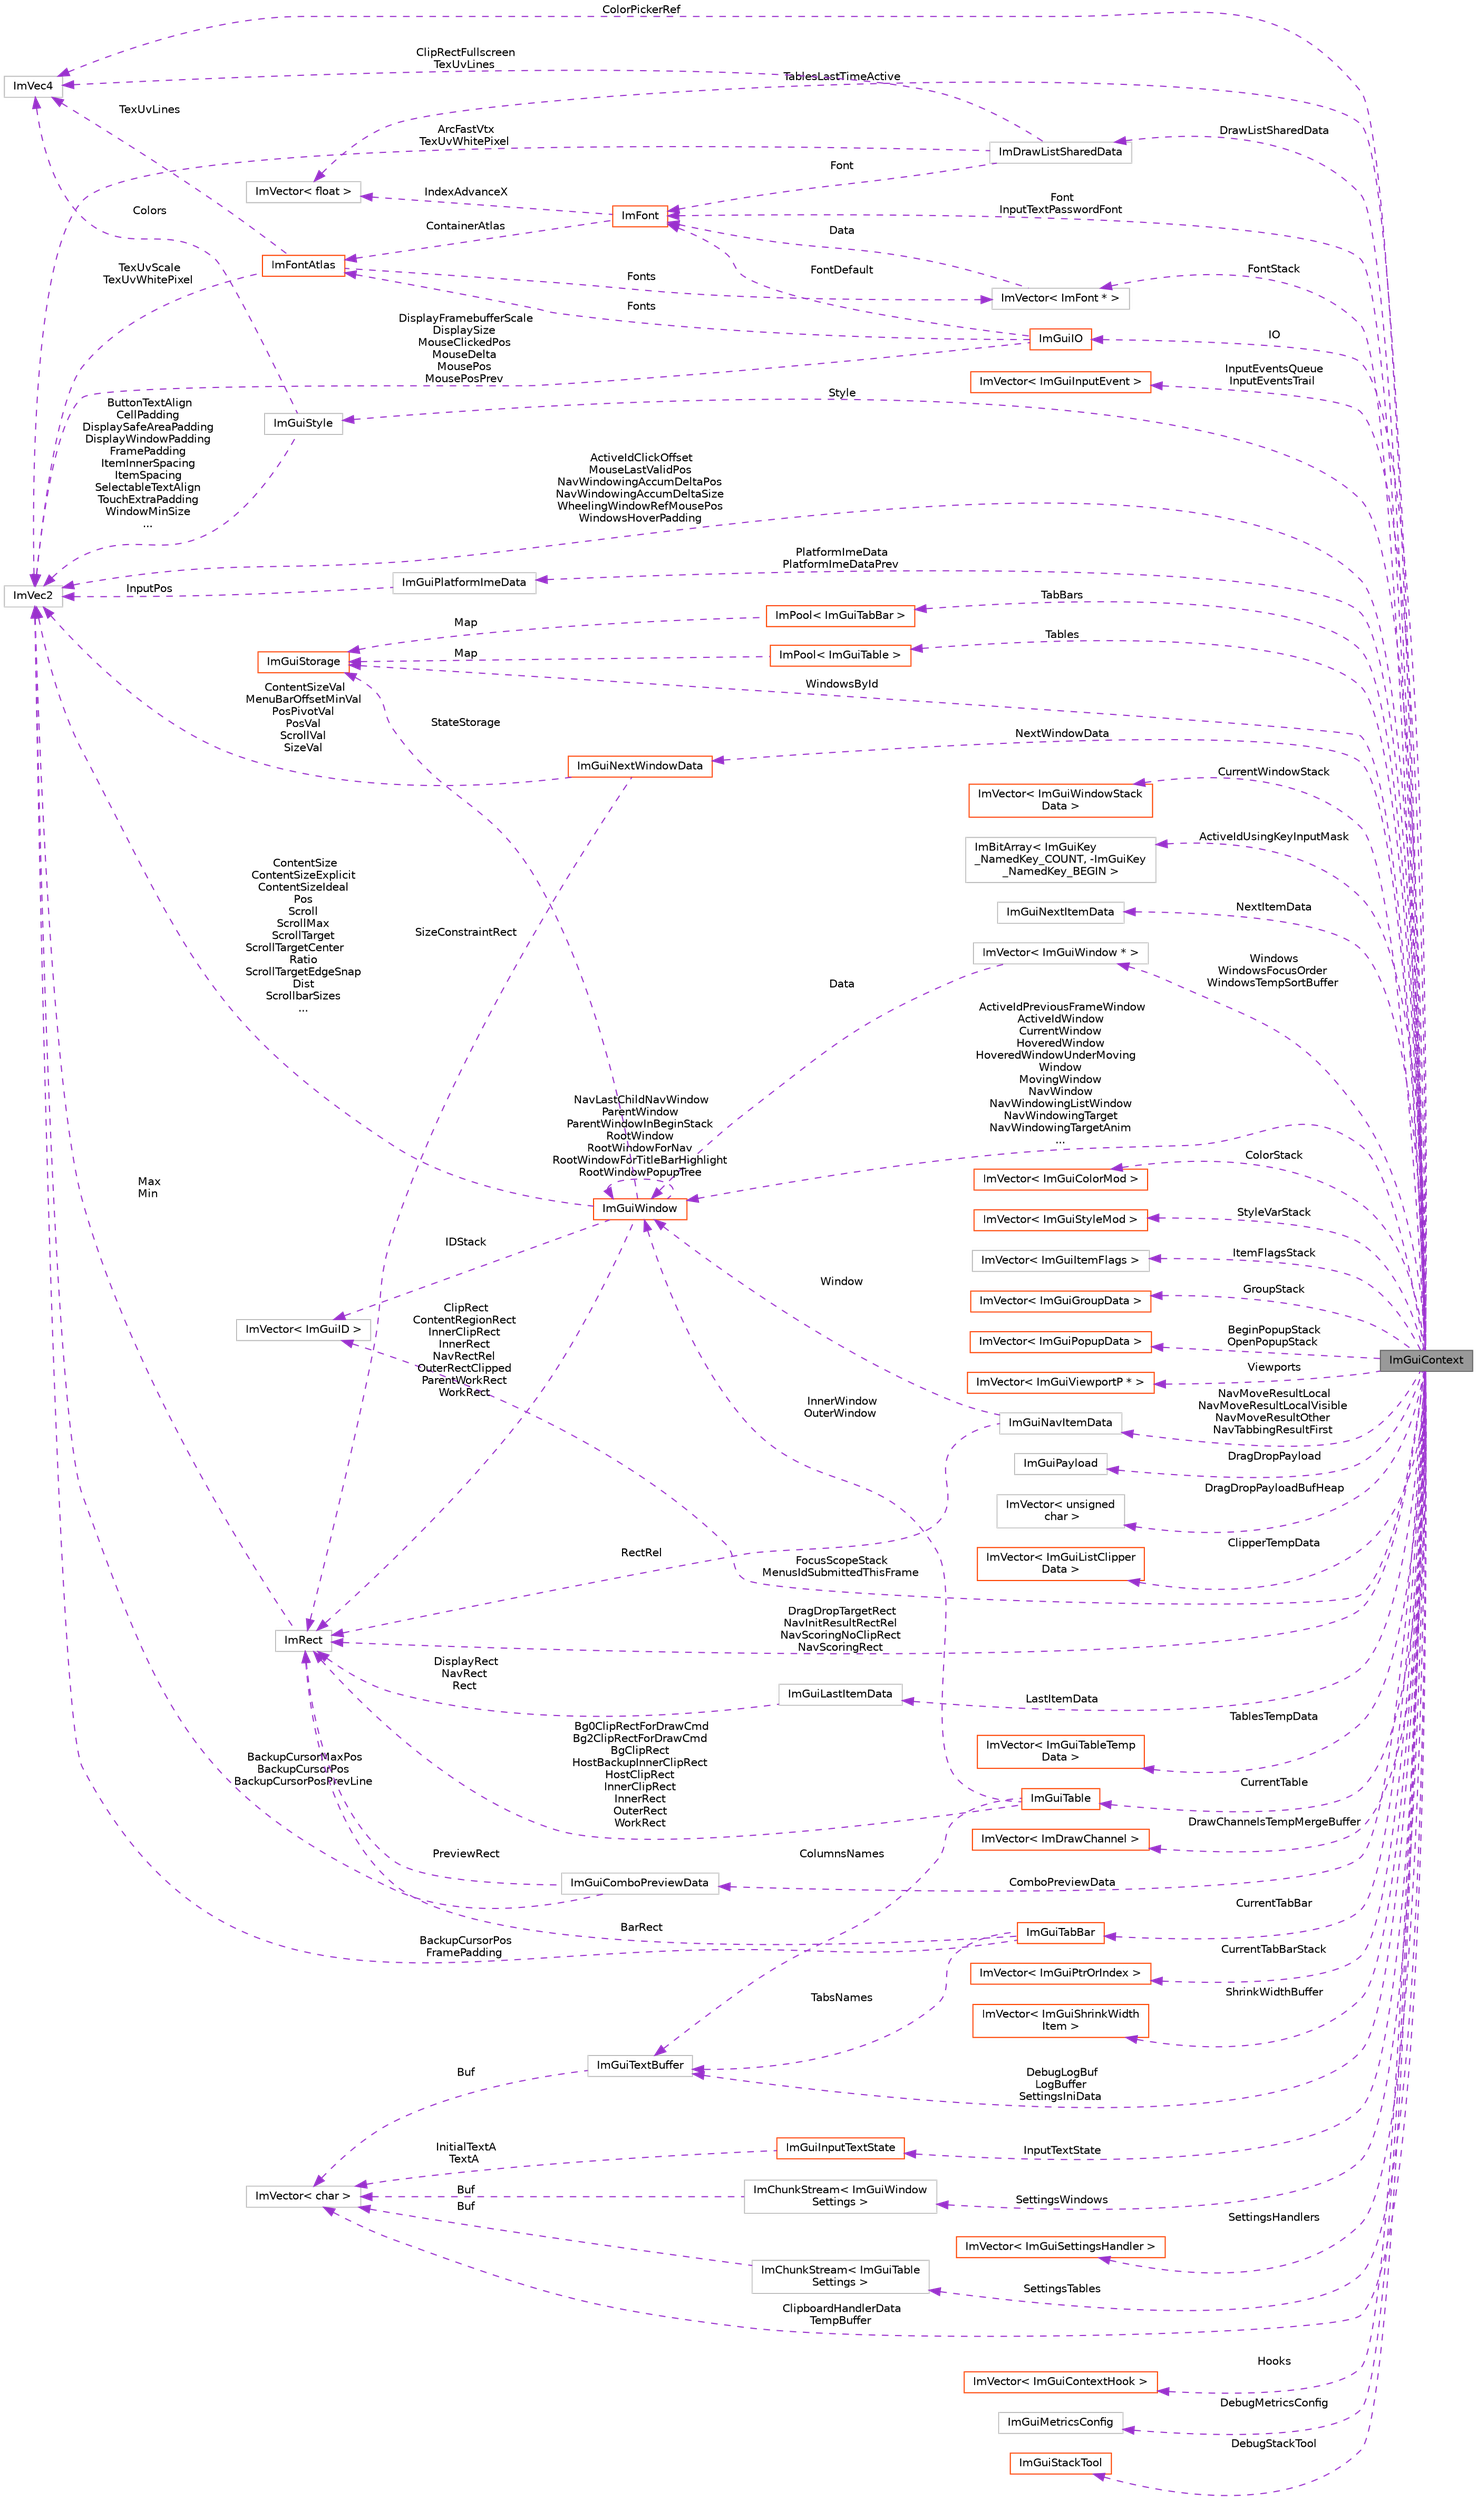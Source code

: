digraph "ImGuiContext"
{
 // LATEX_PDF_SIZE
  bgcolor="transparent";
  edge [fontname=Helvetica,fontsize=10,labelfontname=Helvetica,labelfontsize=10];
  node [fontname=Helvetica,fontsize=10,shape=box,height=0.2,width=0.4];
  rankdir="LR";
  Node1 [label="ImGuiContext",height=0.2,width=0.4,color="gray40", fillcolor="grey60", style="filled", fontcolor="black",tooltip=" "];
  Node2 -> Node1 [dir="back",color="darkorchid3",style="dashed",label=" IO" ];
  Node2 [label="ImGuiIO",height=0.2,width=0.4,color="orangered", fillcolor="white", style="filled",URL="$struct_im_gui_i_o.html",tooltip=" "];
  Node3 -> Node2 [dir="back",color="darkorchid3",style="dashed",label=" DisplayFramebufferScale\nDisplaySize\nMouseClickedPos\nMouseDelta\nMousePos\nMousePosPrev" ];
  Node3 [label="ImVec2",height=0.2,width=0.4,color="grey75", fillcolor="white", style="filled",URL="$struct_im_vec2.html",tooltip=" "];
  Node4 -> Node2 [dir="back",color="darkorchid3",style="dashed",label=" Fonts" ];
  Node4 [label="ImFontAtlas",height=0.2,width=0.4,color="orangered", fillcolor="white", style="filled",URL="$struct_im_font_atlas.html",tooltip=" "];
  Node3 -> Node4 [dir="back",color="darkorchid3",style="dashed",label=" TexUvScale\nTexUvWhitePixel" ];
  Node5 -> Node4 [dir="back",color="darkorchid3",style="dashed",label=" Fonts" ];
  Node5 [label="ImVector\< ImFont * \>",height=0.2,width=0.4,color="grey75", fillcolor="white", style="filled",URL="$struct_im_vector.html",tooltip=" "];
  Node6 -> Node5 [dir="back",color="darkorchid3",style="dashed",label=" Data" ];
  Node6 [label="ImFont",height=0.2,width=0.4,color="orangered", fillcolor="white", style="filled",URL="$struct_im_font.html",tooltip=" "];
  Node7 -> Node6 [dir="back",color="darkorchid3",style="dashed",label=" IndexAdvanceX" ];
  Node7 [label="ImVector\< float \>",height=0.2,width=0.4,color="grey75", fillcolor="white", style="filled",URL="$struct_im_vector.html",tooltip=" "];
  Node4 -> Node6 [dir="back",color="darkorchid3",style="dashed",label=" ContainerAtlas" ];
  Node15 -> Node4 [dir="back",color="darkorchid3",style="dashed",label=" TexUvLines" ];
  Node15 [label="ImVec4",height=0.2,width=0.4,color="grey75", fillcolor="white", style="filled",URL="$struct_im_vec4.html",tooltip=" "];
  Node6 -> Node2 [dir="back",color="darkorchid3",style="dashed",label=" FontDefault" ];
  Node18 -> Node1 [dir="back",color="darkorchid3",style="dashed",label=" InputEventsQueue\nInputEventsTrail" ];
  Node18 [label="ImVector\< ImGuiInputEvent \>",height=0.2,width=0.4,color="orangered", fillcolor="white", style="filled",URL="$struct_im_vector.html",tooltip=" "];
  Node26 -> Node1 [dir="back",color="darkorchid3",style="dashed",label=" Style" ];
  Node26 [label="ImGuiStyle",height=0.2,width=0.4,color="grey75", fillcolor="white", style="filled",URL="$struct_im_gui_style.html",tooltip=" "];
  Node3 -> Node26 [dir="back",color="darkorchid3",style="dashed",label=" ButtonTextAlign\nCellPadding\nDisplaySafeAreaPadding\nDisplayWindowPadding\nFramePadding\nItemInnerSpacing\nItemSpacing\nSelectableTextAlign\nTouchExtraPadding\nWindowMinSize\n..." ];
  Node15 -> Node26 [dir="back",color="darkorchid3",style="dashed",label=" Colors" ];
  Node6 -> Node1 [dir="back",color="darkorchid3",style="dashed",label=" Font\nInputTextPasswordFont" ];
  Node27 -> Node1 [dir="back",color="darkorchid3",style="dashed",label=" DrawListSharedData" ];
  Node27 [label="ImDrawListSharedData",height=0.2,width=0.4,color="grey75", fillcolor="white", style="filled",URL="$struct_im_draw_list_shared_data.html",tooltip=" "];
  Node3 -> Node27 [dir="back",color="darkorchid3",style="dashed",label=" ArcFastVtx\nTexUvWhitePixel" ];
  Node6 -> Node27 [dir="back",color="darkorchid3",style="dashed",label=" Font" ];
  Node15 -> Node27 [dir="back",color="darkorchid3",style="dashed",label=" ClipRectFullscreen\nTexUvLines" ];
  Node28 -> Node1 [dir="back",color="darkorchid3",style="dashed",label=" Windows\nWindowsFocusOrder\nWindowsTempSortBuffer" ];
  Node28 [label="ImVector\< ImGuiWindow * \>",height=0.2,width=0.4,color="grey75", fillcolor="white", style="filled",URL="$struct_im_vector.html",tooltip=" "];
  Node29 -> Node28 [dir="back",color="darkorchid3",style="dashed",label=" Data" ];
  Node29 [label="ImGuiWindow",height=0.2,width=0.4,color="orangered", fillcolor="white", style="filled",URL="$struct_im_gui_window.html",tooltip=" "];
  Node3 -> Node29 [dir="back",color="darkorchid3",style="dashed",label=" ContentSize\nContentSizeExplicit\nContentSizeIdeal\nPos\nScroll\nScrollMax\nScrollTarget\nScrollTargetCenter\lRatio\nScrollTargetEdgeSnap\lDist\nScrollbarSizes\n..." ];
  Node48 -> Node29 [dir="back",color="darkorchid3",style="dashed",label=" IDStack" ];
  Node48 [label="ImVector\< ImGuiID \>",height=0.2,width=0.4,color="grey75", fillcolor="white", style="filled",URL="$struct_im_vector.html",tooltip=" "];
  Node56 -> Node29 [dir="back",color="darkorchid3",style="dashed",label=" ClipRect\nContentRegionRect\nInnerClipRect\nInnerRect\nNavRectRel\nOuterRectClipped\nParentWorkRect\nWorkRect" ];
  Node56 [label="ImRect",height=0.2,width=0.4,color="grey75", fillcolor="white", style="filled",URL="$struct_im_rect.html",tooltip=" "];
  Node3 -> Node56 [dir="back",color="darkorchid3",style="dashed",label=" Max\nMin" ];
  Node52 -> Node29 [dir="back",color="darkorchid3",style="dashed",label=" StateStorage" ];
  Node52 [label="ImGuiStorage",height=0.2,width=0.4,color="orangered", fillcolor="white", style="filled",URL="$struct_im_gui_storage.html",tooltip=" "];
  Node29 -> Node29 [dir="back",color="darkorchid3",style="dashed",label=" NavLastChildNavWindow\nParentWindow\nParentWindowInBeginStack\nRootWindow\nRootWindowForNav\nRootWindowForTitleBarHighlight\nRootWindowPopupTree" ];
  Node61 -> Node1 [dir="back",color="darkorchid3",style="dashed",label=" CurrentWindowStack" ];
  Node61 [label="ImVector\< ImGuiWindowStack\lData \>",height=0.2,width=0.4,color="orangered", fillcolor="white", style="filled",URL="$struct_im_vector.html",tooltip=" "];
  Node52 -> Node1 [dir="back",color="darkorchid3",style="dashed",label=" WindowsById" ];
  Node3 -> Node1 [dir="back",color="darkorchid3",style="dashed",label=" ActiveIdClickOffset\nMouseLastValidPos\nNavWindowingAccumDeltaPos\nNavWindowingAccumDeltaSize\nWheelingWindowRefMousePos\nWindowsHoverPadding" ];
  Node29 -> Node1 [dir="back",color="darkorchid3",style="dashed",label=" ActiveIdPreviousFrameWindow\nActiveIdWindow\nCurrentWindow\nHoveredWindow\nHoveredWindowUnderMoving\lWindow\nMovingWindow\nNavWindow\nNavWindowingListWindow\nNavWindowingTarget\nNavWindowingTargetAnim\n..." ];
  Node65 -> Node1 [dir="back",color="darkorchid3",style="dashed",label=" ActiveIdUsingKeyInputMask" ];
  Node65 [label="ImBitArray\< ImGuiKey\l_NamedKey_COUNT, -ImGuiKey\l_NamedKey_BEGIN \>",height=0.2,width=0.4,color="grey75", fillcolor="white", style="filled",URL="$struct_im_bit_array.html",tooltip=" "];
  Node66 -> Node1 [dir="back",color="darkorchid3",style="dashed",label=" NextItemData" ];
  Node66 [label="ImGuiNextItemData",height=0.2,width=0.4,color="grey75", fillcolor="white", style="filled",URL="$struct_im_gui_next_item_data.html",tooltip=" "];
  Node63 -> Node1 [dir="back",color="darkorchid3",style="dashed",label=" LastItemData" ];
  Node63 [label="ImGuiLastItemData",height=0.2,width=0.4,color="grey75", fillcolor="white", style="filled",URL="$struct_im_gui_last_item_data.html",tooltip=" "];
  Node56 -> Node63 [dir="back",color="darkorchid3",style="dashed",label=" DisplayRect\nNavRect\nRect" ];
  Node67 -> Node1 [dir="back",color="darkorchid3",style="dashed",label=" NextWindowData" ];
  Node67 [label="ImGuiNextWindowData",height=0.2,width=0.4,color="orangered", fillcolor="white", style="filled",URL="$struct_im_gui_next_window_data.html",tooltip=" "];
  Node3 -> Node67 [dir="back",color="darkorchid3",style="dashed",label=" ContentSizeVal\nMenuBarOffsetMinVal\nPosPivotVal\nPosVal\nScrollVal\nSizeVal" ];
  Node56 -> Node67 [dir="back",color="darkorchid3",style="dashed",label=" SizeConstraintRect" ];
  Node69 -> Node1 [dir="back",color="darkorchid3",style="dashed",label=" ColorStack" ];
  Node69 [label="ImVector\< ImGuiColorMod \>",height=0.2,width=0.4,color="orangered", fillcolor="white", style="filled",URL="$struct_im_vector.html",tooltip=" "];
  Node71 -> Node1 [dir="back",color="darkorchid3",style="dashed",label=" StyleVarStack" ];
  Node71 [label="ImVector\< ImGuiStyleMod \>",height=0.2,width=0.4,color="orangered", fillcolor="white", style="filled",URL="$struct_im_vector.html",tooltip=" "];
  Node5 -> Node1 [dir="back",color="darkorchid3",style="dashed",label=" FontStack" ];
  Node48 -> Node1 [dir="back",color="darkorchid3",style="dashed",label=" FocusScopeStack\nMenusIdSubmittedThisFrame" ];
  Node73 -> Node1 [dir="back",color="darkorchid3",style="dashed",label=" ItemFlagsStack" ];
  Node73 [label="ImVector\< ImGuiItemFlags \>",height=0.2,width=0.4,color="grey75", fillcolor="white", style="filled",URL="$struct_im_vector.html",tooltip=" "];
  Node74 -> Node1 [dir="back",color="darkorchid3",style="dashed",label=" GroupStack" ];
  Node74 [label="ImVector\< ImGuiGroupData \>",height=0.2,width=0.4,color="orangered", fillcolor="white", style="filled",URL="$struct_im_vector.html",tooltip=" "];
  Node76 -> Node1 [dir="back",color="darkorchid3",style="dashed",label=" BeginPopupStack\nOpenPopupStack" ];
  Node76 [label="ImVector\< ImGuiPopupData \>",height=0.2,width=0.4,color="orangered", fillcolor="white", style="filled",URL="$struct_im_vector.html",tooltip=" "];
  Node78 -> Node1 [dir="back",color="darkorchid3",style="dashed",label=" Viewports" ];
  Node78 [label="ImVector\< ImGuiViewportP * \>",height=0.2,width=0.4,color="orangered", fillcolor="white", style="filled",URL="$struct_im_vector.html",tooltip=" "];
  Node56 -> Node1 [dir="back",color="darkorchid3",style="dashed",label=" DragDropTargetRect\nNavInitResultRectRel\nNavScoringNoClipRect\nNavScoringRect" ];
  Node79 -> Node1 [dir="back",color="darkorchid3",style="dashed",label=" NavMoveResultLocal\nNavMoveResultLocalVisible\nNavMoveResultOther\nNavTabbingResultFirst" ];
  Node79 [label="ImGuiNavItemData",height=0.2,width=0.4,color="grey75", fillcolor="white", style="filled",URL="$struct_im_gui_nav_item_data.html",tooltip=" "];
  Node29 -> Node79 [dir="back",color="darkorchid3",style="dashed",label=" Window" ];
  Node56 -> Node79 [dir="back",color="darkorchid3",style="dashed",label=" RectRel" ];
  Node80 -> Node1 [dir="back",color="darkorchid3",style="dashed",label=" DragDropPayload" ];
  Node80 [label="ImGuiPayload",height=0.2,width=0.4,color="grey75", fillcolor="white", style="filled",URL="$struct_im_gui_payload.html",tooltip=" "];
  Node81 -> Node1 [dir="back",color="darkorchid3",style="dashed",label=" DragDropPayloadBufHeap" ];
  Node81 [label="ImVector\< unsigned\l char \>",height=0.2,width=0.4,color="grey75", fillcolor="white", style="filled",URL="$struct_im_vector.html",tooltip=" "];
  Node82 -> Node1 [dir="back",color="darkorchid3",style="dashed",label=" ClipperTempData" ];
  Node82 [label="ImVector\< ImGuiListClipper\lData \>",height=0.2,width=0.4,color="orangered", fillcolor="white", style="filled",URL="$struct_im_vector.html",tooltip=" "];
  Node87 -> Node1 [dir="back",color="darkorchid3",style="dashed",label=" CurrentTable" ];
  Node87 [label="ImGuiTable",height=0.2,width=0.4,color="orangered", fillcolor="white", style="filled",URL="$struct_im_gui_table.html",tooltip=" "];
  Node56 -> Node87 [dir="back",color="darkorchid3",style="dashed",label=" Bg0ClipRectForDrawCmd\nBg2ClipRectForDrawCmd\nBgClipRect\nHostBackupInnerClipRect\nHostClipRect\nInnerClipRect\nInnerRect\nOuterRect\nWorkRect" ];
  Node29 -> Node87 [dir="back",color="darkorchid3",style="dashed",label=" InnerWindow\nOuterWindow" ];
  Node94 -> Node87 [dir="back",color="darkorchid3",style="dashed",label=" ColumnsNames" ];
  Node94 [label="ImGuiTextBuffer",height=0.2,width=0.4,color="grey75", fillcolor="white", style="filled",URL="$struct_im_gui_text_buffer.html",tooltip=" "];
  Node95 -> Node94 [dir="back",color="darkorchid3",style="dashed",label=" Buf" ];
  Node95 [label="ImVector\< char \>",height=0.2,width=0.4,color="grey75", fillcolor="white", style="filled",URL="$struct_im_vector.html",tooltip=" "];
  Node101 -> Node1 [dir="back",color="darkorchid3",style="dashed",label=" TablesTempData" ];
  Node101 [label="ImVector\< ImGuiTableTemp\lData \>",height=0.2,width=0.4,color="orangered", fillcolor="white", style="filled",URL="$struct_im_vector.html",tooltip=" "];
  Node102 -> Node1 [dir="back",color="darkorchid3",style="dashed",label=" Tables" ];
  Node102 [label="ImPool\< ImGuiTable \>",height=0.2,width=0.4,color="orangered", fillcolor="white", style="filled",URL="$struct_im_pool.html",tooltip=" "];
  Node52 -> Node102 [dir="back",color="darkorchid3",style="dashed",label=" Map" ];
  Node7 -> Node1 [dir="back",color="darkorchid3",style="dashed",label=" TablesLastTimeActive" ];
  Node43 -> Node1 [dir="back",color="darkorchid3",style="dashed",label=" DrawChannelsTempMergeBuffer" ];
  Node43 [label="ImVector\< ImDrawChannel \>",height=0.2,width=0.4,color="orangered", fillcolor="white", style="filled",URL="$struct_im_vector.html",tooltip=" "];
  Node104 -> Node1 [dir="back",color="darkorchid3",style="dashed",label=" CurrentTabBar" ];
  Node104 [label="ImGuiTabBar",height=0.2,width=0.4,color="orangered", fillcolor="white", style="filled",URL="$struct_im_gui_tab_bar.html",tooltip=" "];
  Node56 -> Node104 [dir="back",color="darkorchid3",style="dashed",label=" BarRect" ];
  Node3 -> Node104 [dir="back",color="darkorchid3",style="dashed",label=" BackupCursorPos\nFramePadding" ];
  Node94 -> Node104 [dir="back",color="darkorchid3",style="dashed",label=" TabsNames" ];
  Node107 -> Node1 [dir="back",color="darkorchid3",style="dashed",label=" TabBars" ];
  Node107 [label="ImPool\< ImGuiTabBar \>",height=0.2,width=0.4,color="orangered", fillcolor="white", style="filled",URL="$struct_im_pool.html",tooltip=" "];
  Node52 -> Node107 [dir="back",color="darkorchid3",style="dashed",label=" Map" ];
  Node109 -> Node1 [dir="back",color="darkorchid3",style="dashed",label=" CurrentTabBarStack" ];
  Node109 [label="ImVector\< ImGuiPtrOrIndex \>",height=0.2,width=0.4,color="orangered", fillcolor="white", style="filled",URL="$struct_im_vector.html",tooltip=" "];
  Node111 -> Node1 [dir="back",color="darkorchid3",style="dashed",label=" ShrinkWidthBuffer" ];
  Node111 [label="ImVector\< ImGuiShrinkWidth\lItem \>",height=0.2,width=0.4,color="orangered", fillcolor="white", style="filled",URL="$struct_im_vector.html",tooltip=" "];
  Node113 -> Node1 [dir="back",color="darkorchid3",style="dashed",label=" InputTextState" ];
  Node113 [label="ImGuiInputTextState",height=0.2,width=0.4,color="orangered", fillcolor="white", style="filled",URL="$struct_im_gui_input_text_state.html",tooltip=" "];
  Node95 -> Node113 [dir="back",color="darkorchid3",style="dashed",label=" InitialTextA\nTextA" ];
  Node15 -> Node1 [dir="back",color="darkorchid3",style="dashed",label=" ColorPickerRef" ];
  Node114 -> Node1 [dir="back",color="darkorchid3",style="dashed",label=" ComboPreviewData" ];
  Node114 [label="ImGuiComboPreviewData",height=0.2,width=0.4,color="grey75", fillcolor="white", style="filled",URL="$struct_im_gui_combo_preview_data.html",tooltip=" "];
  Node56 -> Node114 [dir="back",color="darkorchid3",style="dashed",label=" PreviewRect" ];
  Node3 -> Node114 [dir="back",color="darkorchid3",style="dashed",label=" BackupCursorMaxPos\nBackupCursorPos\nBackupCursorPosPrevLine" ];
  Node95 -> Node1 [dir="back",color="darkorchid3",style="dashed",label=" ClipboardHandlerData\nTempBuffer" ];
  Node115 -> Node1 [dir="back",color="darkorchid3",style="dashed",label=" PlatformImeData\nPlatformImeDataPrev" ];
  Node115 [label="ImGuiPlatformImeData",height=0.2,width=0.4,color="grey75", fillcolor="white", style="filled",URL="$struct_im_gui_platform_ime_data.html",tooltip=" "];
  Node3 -> Node115 [dir="back",color="darkorchid3",style="dashed",label=" InputPos" ];
  Node94 -> Node1 [dir="back",color="darkorchid3",style="dashed",label=" DebugLogBuf\nLogBuffer\nSettingsIniData" ];
  Node116 -> Node1 [dir="back",color="darkorchid3",style="dashed",label=" SettingsHandlers" ];
  Node116 [label="ImVector\< ImGuiSettingsHandler \>",height=0.2,width=0.4,color="orangered", fillcolor="white", style="filled",URL="$struct_im_vector.html",tooltip=" "];
  Node118 -> Node1 [dir="back",color="darkorchid3",style="dashed",label=" SettingsWindows" ];
  Node118 [label="ImChunkStream\< ImGuiWindow\lSettings \>",height=0.2,width=0.4,color="grey75", fillcolor="white", style="filled",URL="$struct_im_chunk_stream.html",tooltip=" "];
  Node95 -> Node118 [dir="back",color="darkorchid3",style="dashed",label=" Buf" ];
  Node119 -> Node1 [dir="back",color="darkorchid3",style="dashed",label=" SettingsTables" ];
  Node119 [label="ImChunkStream\< ImGuiTable\lSettings \>",height=0.2,width=0.4,color="grey75", fillcolor="white", style="filled",URL="$struct_im_chunk_stream.html",tooltip=" "];
  Node95 -> Node119 [dir="back",color="darkorchid3",style="dashed",label=" Buf" ];
  Node120 -> Node1 [dir="back",color="darkorchid3",style="dashed",label=" Hooks" ];
  Node120 [label="ImVector\< ImGuiContextHook \>",height=0.2,width=0.4,color="orangered", fillcolor="white", style="filled",URL="$struct_im_vector.html",tooltip=" "];
  Node122 -> Node1 [dir="back",color="darkorchid3",style="dashed",label=" DebugMetricsConfig" ];
  Node122 [label="ImGuiMetricsConfig",height=0.2,width=0.4,color="grey75", fillcolor="white", style="filled",URL="$struct_im_gui_metrics_config.html",tooltip=" "];
  Node123 -> Node1 [dir="back",color="darkorchid3",style="dashed",label=" DebugStackTool" ];
  Node123 [label="ImGuiStackTool",height=0.2,width=0.4,color="orangered", fillcolor="white", style="filled",URL="$struct_im_gui_stack_tool.html",tooltip=" "];
}
